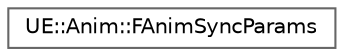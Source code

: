 digraph "Graphical Class Hierarchy"
{
 // INTERACTIVE_SVG=YES
 // LATEX_PDF_SIZE
  bgcolor="transparent";
  edge [fontname=Helvetica,fontsize=10,labelfontname=Helvetica,labelfontsize=10];
  node [fontname=Helvetica,fontsize=10,shape=box,height=0.2,width=0.4];
  rankdir="LR";
  Node0 [id="Node000000",label="UE::Anim::FAnimSyncParams",height=0.2,width=0.4,color="grey40", fillcolor="white", style="filled",URL="$d6/d4b/structUE_1_1Anim_1_1FAnimSyncParams.html",tooltip=" "];
}
